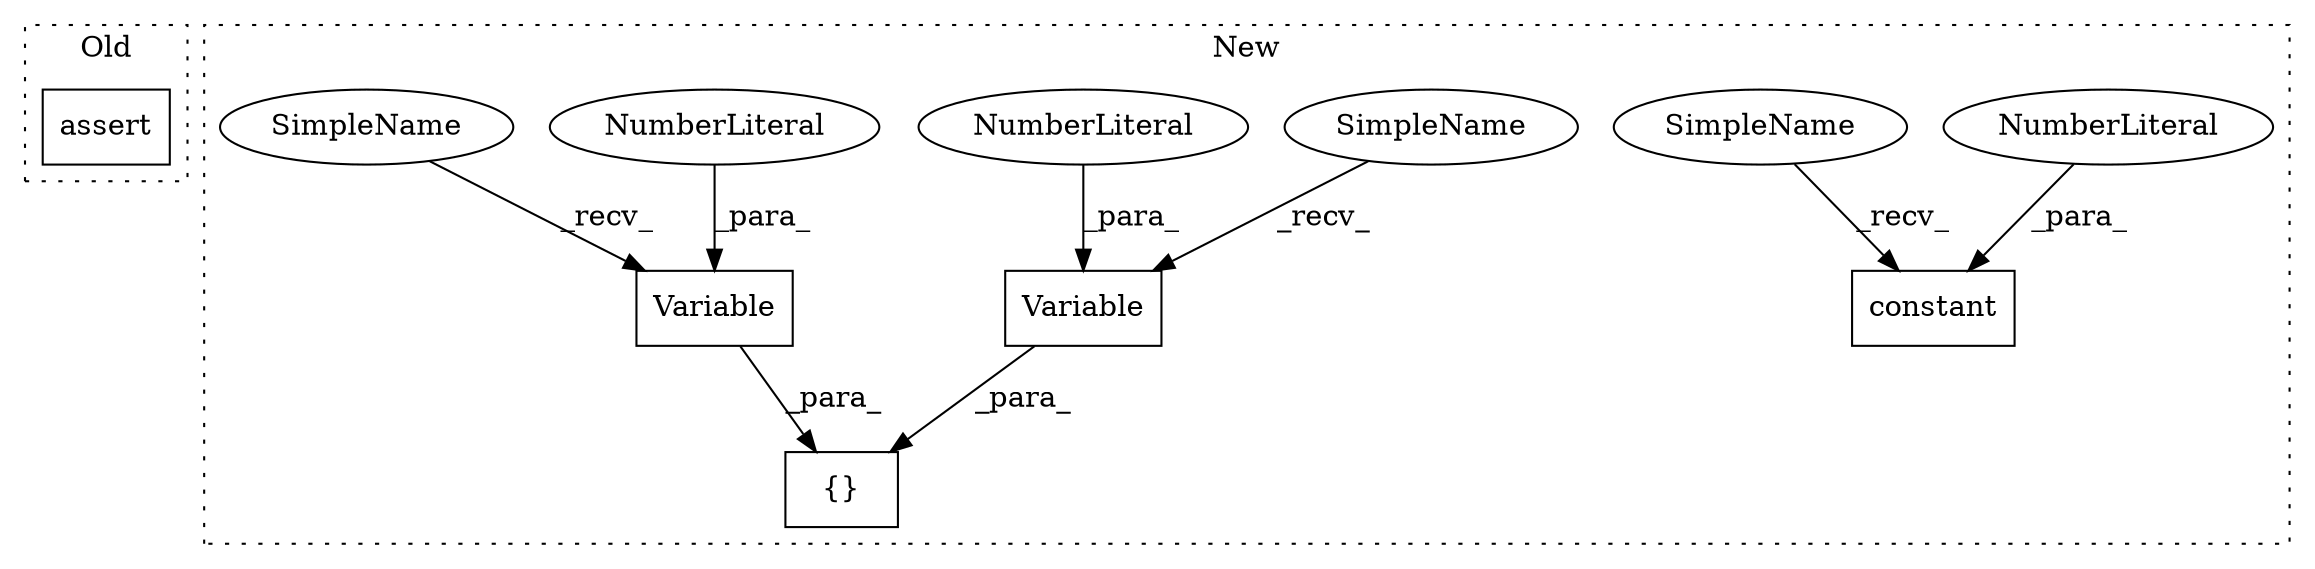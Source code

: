 digraph G {
subgraph cluster0 {
1 [label="assert" a="32" s="5741,5893" l="15,-5" shape="box"];
label = "Old";
style="dotted";
}
subgraph cluster1 {
2 [label="constant" a="32" s="5665,5677" l="9,1" shape="box"];
3 [label="NumberLiteral" a="34" s="5674" l="3" shape="ellipse"];
4 [label="Variable" a="32" s="5611,5623" l="9,1" shape="box"];
5 [label="{}" a="4" s="5574,5624" l="1,1" shape="box"];
6 [label="NumberLiteral" a="34" s="5620" l="3" shape="ellipse"];
7 [label="Variable" a="32" s="5586,5598" l="9,1" shape="box"];
8 [label="NumberLiteral" a="34" s="5595" l="3" shape="ellipse"];
9 [label="SimpleName" a="42" s="5600" l="10" shape="ellipse"];
10 [label="SimpleName" a="42" s="5654" l="10" shape="ellipse"];
11 [label="SimpleName" a="42" s="5575" l="10" shape="ellipse"];
label = "New";
style="dotted";
}
3 -> 2 [label="_para_"];
4 -> 5 [label="_para_"];
6 -> 4 [label="_para_"];
7 -> 5 [label="_para_"];
8 -> 7 [label="_para_"];
9 -> 4 [label="_recv_"];
10 -> 2 [label="_recv_"];
11 -> 7 [label="_recv_"];
}